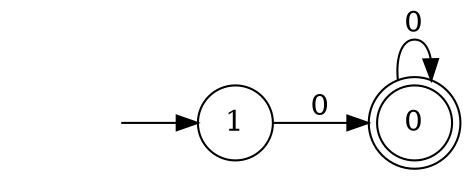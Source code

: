 digraph Automaton {
  rankdir = LR;
0 [shape=doublecircle]; 
  0 -> 0 [label="0"];
node [shape=circle];
  initial [shape=plaintext,label=""];
  initial -> 1
  1 -> 0 [label="0"];
}

